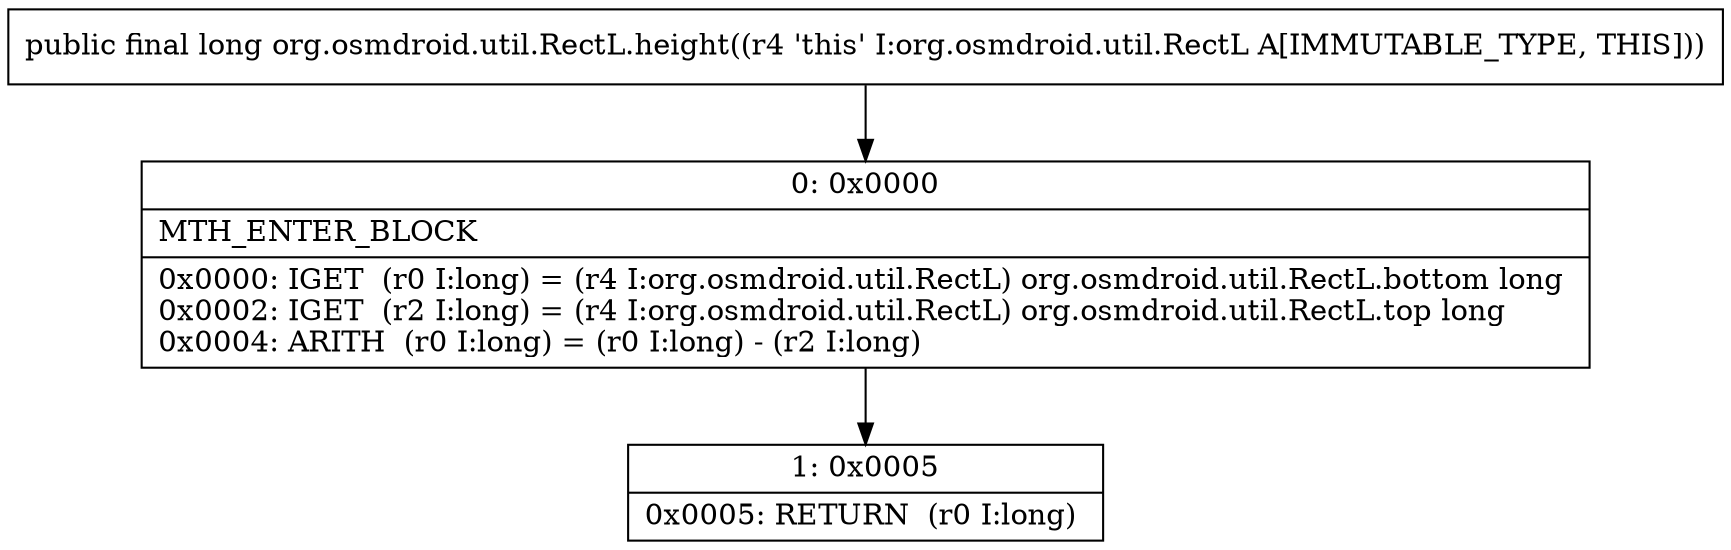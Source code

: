 digraph "CFG fororg.osmdroid.util.RectL.height()J" {
Node_0 [shape=record,label="{0\:\ 0x0000|MTH_ENTER_BLOCK\l|0x0000: IGET  (r0 I:long) = (r4 I:org.osmdroid.util.RectL) org.osmdroid.util.RectL.bottom long \l0x0002: IGET  (r2 I:long) = (r4 I:org.osmdroid.util.RectL) org.osmdroid.util.RectL.top long \l0x0004: ARITH  (r0 I:long) = (r0 I:long) \- (r2 I:long) \l}"];
Node_1 [shape=record,label="{1\:\ 0x0005|0x0005: RETURN  (r0 I:long) \l}"];
MethodNode[shape=record,label="{public final long org.osmdroid.util.RectL.height((r4 'this' I:org.osmdroid.util.RectL A[IMMUTABLE_TYPE, THIS])) }"];
MethodNode -> Node_0;
Node_0 -> Node_1;
}

